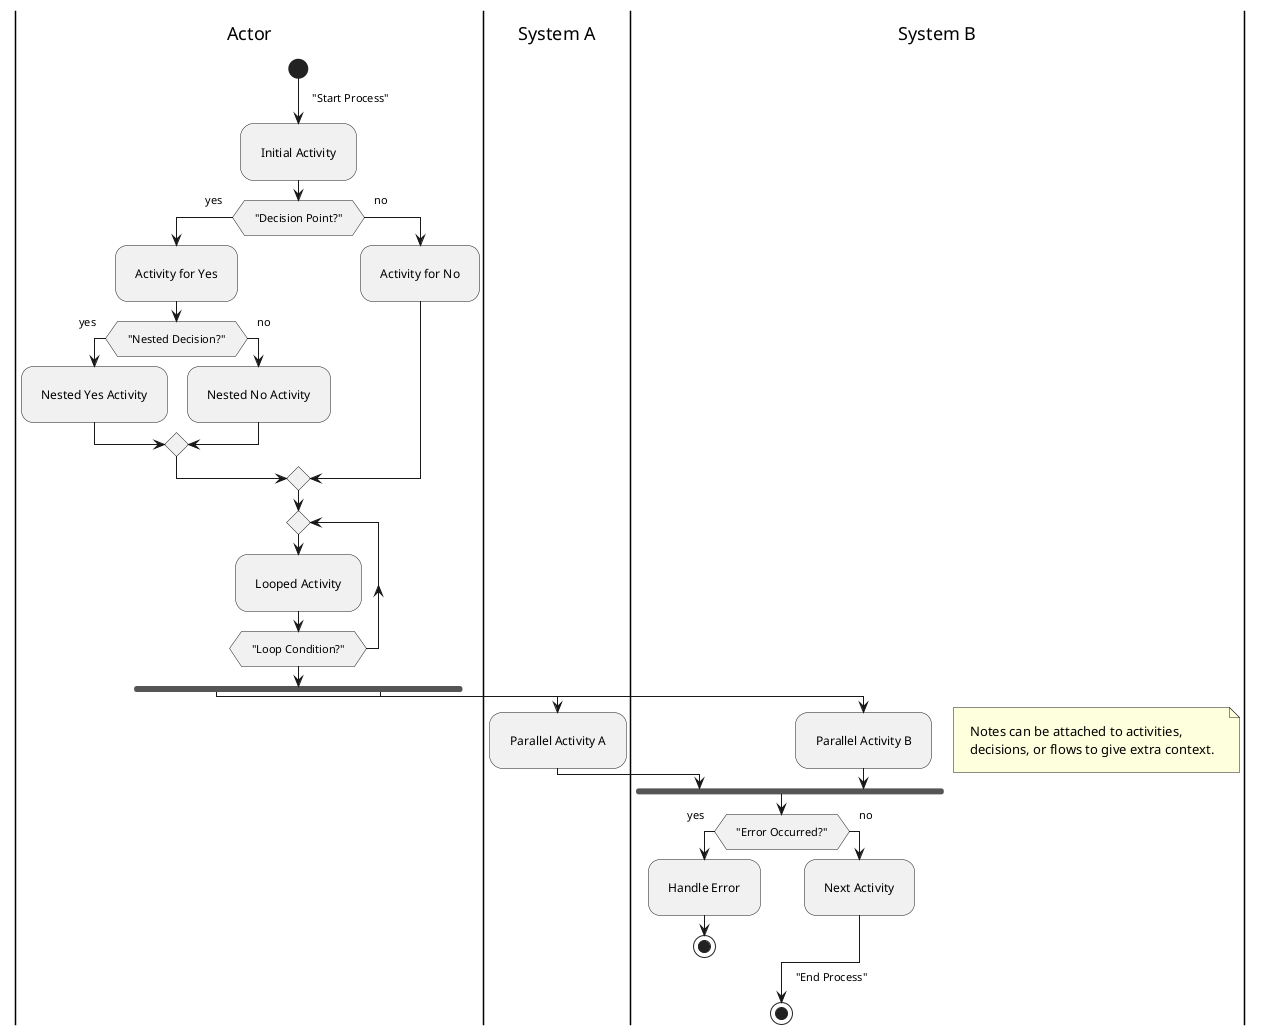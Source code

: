 @startuml

skinparam linetype polyline
skinparam Shadowing false
skinparam Padding 10
skinparam NodePadding 10
skinparam ComponentPadding 10

' ================================
' UML Activity Diagram Template
' ================================

|Actor|
start
-> "Start Process";

:Initial Activity;

' -------------------------------
' Decision / Branching
' -------------------------------
if ("Decision Point?") then (yes)
    :Activity for Yes;
    if ("Nested Decision?") then (yes)
        :Nested Yes Activity;
    else (no)
        :Nested No Activity;
    endif
else (no)
    :Activity for No;
endif

' -------------------------------
' Loops
' -------------------------------
repeat
    :Looped Activity;
repeat while ("Loop Condition?")

' -------------------------------
' Parallel / Forking
' -------------------------------
fork
    |System A|
    :Parallel Activity A;
fork again
    |System B|
    :Parallel Activity B;
end fork

' -------------------------------
' Notes
' -------------------------------
note right
    Notes can be attached to activities,
    decisions, or flows to give extra context.
end note

' -------------------------------
' Error Handling / Alternate Flows
' -------------------------------
if ("Error Occurred?") then (yes)
    :Handle Error;
    stop
else (no)
    :Next Activity;
endif

-> "End Process";
stop
@enduml
